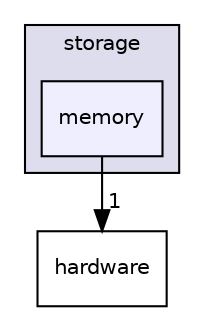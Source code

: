 digraph "core/include/simo/storage/memory" {
  compound=true
  node [ fontsize="10", fontname="Helvetica"];
  edge [ labelfontsize="10", labelfontname="Helvetica"];
  subgraph clusterdir_2c203a4cf206be49b0d957ecead522f3 {
    graph [ bgcolor="#ddddee", pencolor="black", label="storage" fontname="Helvetica", fontsize="10", URL="dir_2c203a4cf206be49b0d957ecead522f3.html"]
  dir_e71ba9a583ca174ca688eb59f429c8e8 [shape=box, label="memory", style="filled", fillcolor="#eeeeff", pencolor="black", URL="dir_e71ba9a583ca174ca688eb59f429c8e8.html"];
  }
  dir_2fbf62330853db8854ddd88dde5ea014 [shape=box label="hardware" URL="dir_2fbf62330853db8854ddd88dde5ea014.html"];
  dir_e71ba9a583ca174ca688eb59f429c8e8->dir_2fbf62330853db8854ddd88dde5ea014 [headlabel="1", labeldistance=1.5 headhref="dir_000007_000005.html"];
}
